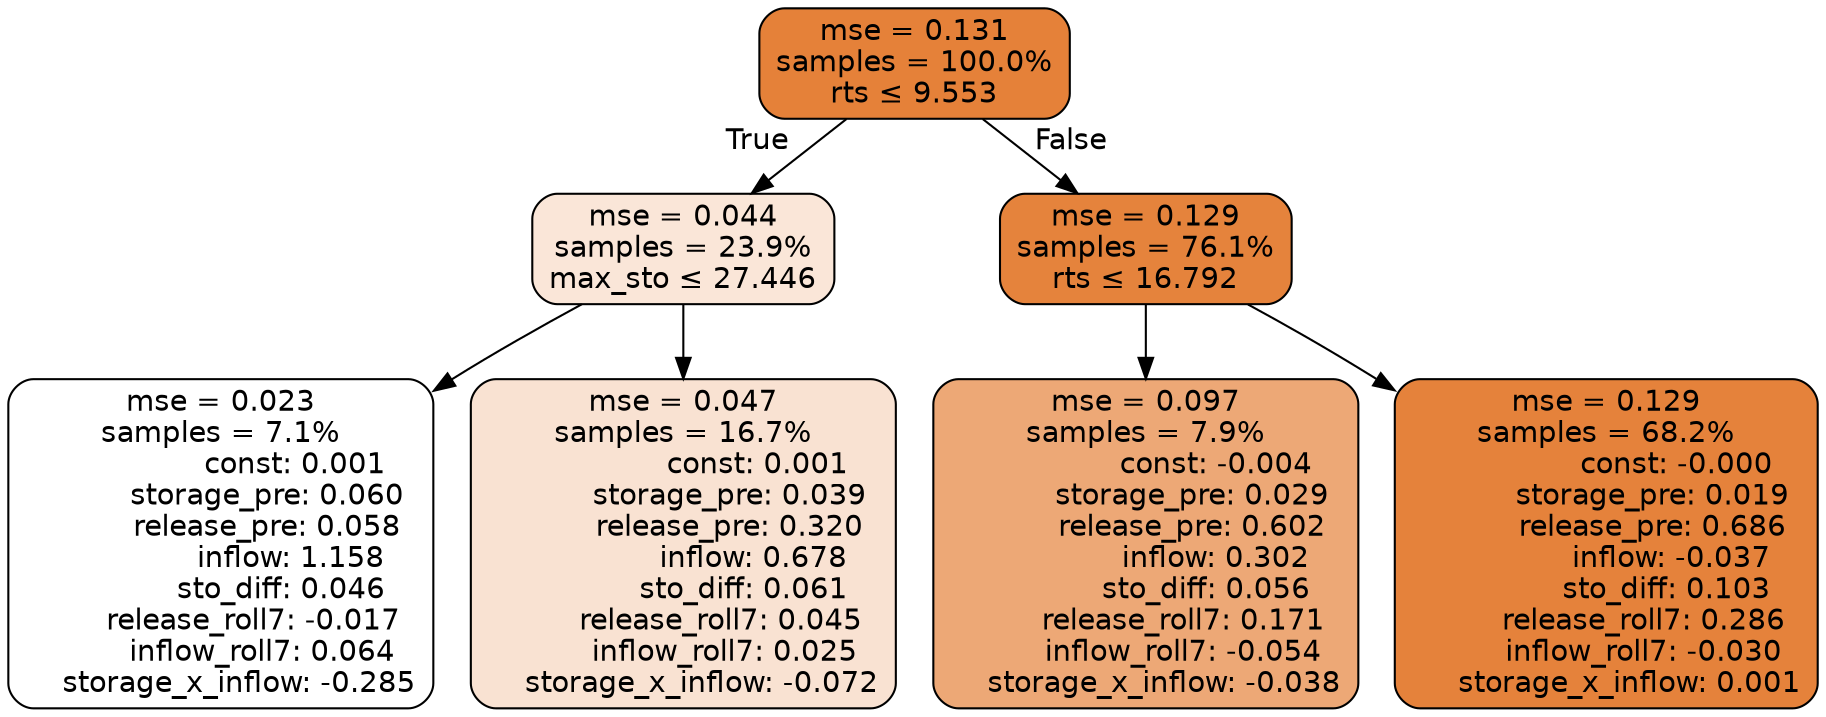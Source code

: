 digraph tree {
bgcolor="transparent"
node [shape=rectangle, style="filled, rounded", color="black", fontname=helvetica] ;
edge [fontname=helvetica] ;
	"0" [label="mse = 0.131
samples = 100.0%
rts &le; 9.553", fillcolor="#e58139"]
	"1" [label="mse = 0.044
samples = 23.9%
max_sto &le; 27.446", fillcolor="#fae6d8"]
	"2" [label="mse = 0.023
samples = 7.1%
                const: 0.001
          storage_pre: 0.060
          release_pre: 0.058
               inflow: 1.158
             sto_diff: 0.046
       release_roll7: -0.017
         inflow_roll7: 0.064
    storage_x_inflow: -0.285", fillcolor="#ffffff"]
	"3" [label="mse = 0.047
samples = 16.7%
                const: 0.001
          storage_pre: 0.039
          release_pre: 0.320
               inflow: 0.678
             sto_diff: 0.061
        release_roll7: 0.045
         inflow_roll7: 0.025
    storage_x_inflow: -0.072", fillcolor="#f9e2d2"]
	"4" [label="mse = 0.129
samples = 76.1%
rts &le; 16.792", fillcolor="#e5833c"]
	"5" [label="mse = 0.097
samples = 7.9%
               const: -0.004
          storage_pre: 0.029
          release_pre: 0.602
               inflow: 0.302
             sto_diff: 0.056
        release_roll7: 0.171
        inflow_roll7: -0.054
    storage_x_inflow: -0.038", fillcolor="#eda876"]
	"6" [label="mse = 0.129
samples = 68.2%
               const: -0.000
          storage_pre: 0.019
          release_pre: 0.686
              inflow: -0.037
             sto_diff: 0.103
        release_roll7: 0.286
        inflow_roll7: -0.030
     storage_x_inflow: 0.001", fillcolor="#e5823b"]

	"0" -> "1" [labeldistance=2.5, labelangle=45, headlabel="True"]
	"1" -> "2"
	"1" -> "3"
	"0" -> "4" [labeldistance=2.5, labelangle=-45, headlabel="False"]
	"4" -> "5"
	"4" -> "6"
}